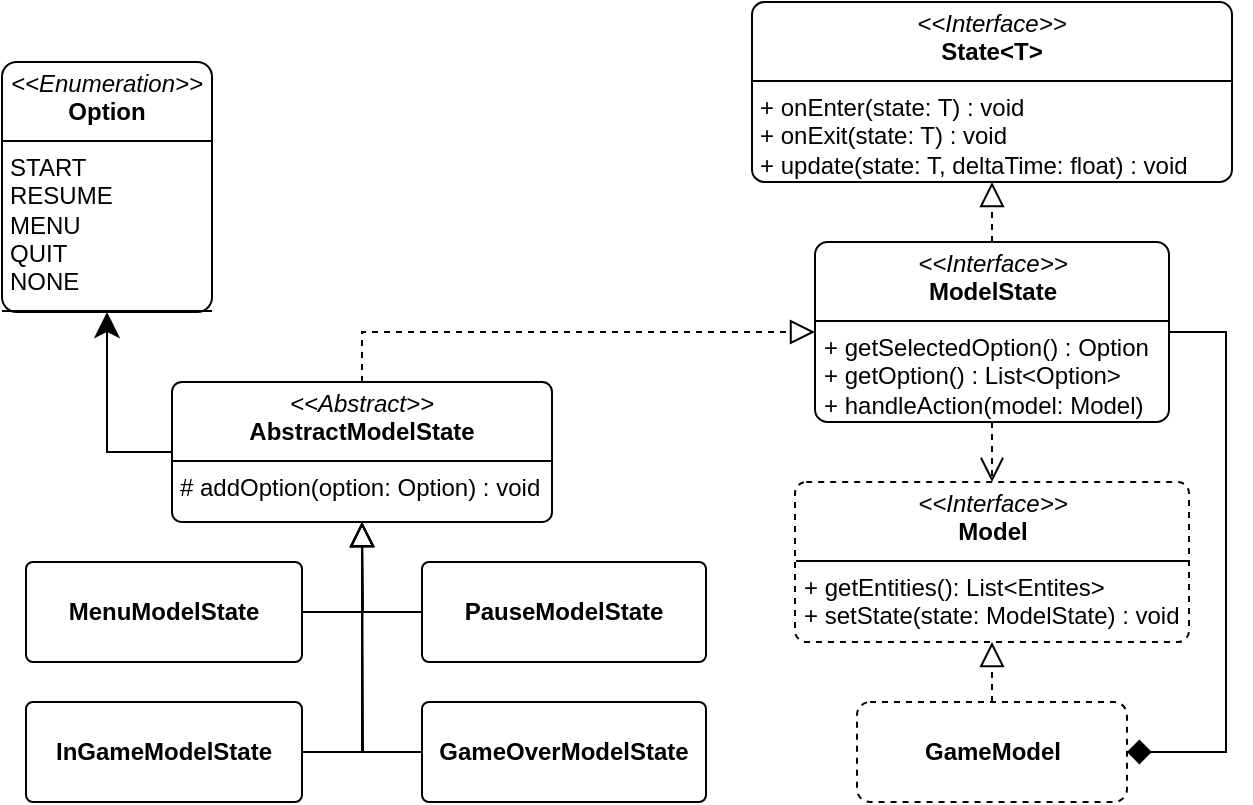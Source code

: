 <mxfile version="27.2.0">
  <diagram name="Page-1" id="MUpO-80bZ4cRYe_vbzj_">
    <mxGraphModel dx="1425" dy="841" grid="1" gridSize="10" guides="1" tooltips="1" connect="1" arrows="1" fold="1" page="1" pageScale="1" pageWidth="850" pageHeight="1100" math="0" shadow="0">
      <root>
        <mxCell id="0" />
        <mxCell id="1" parent="0" />
        <mxCell id="PMgbwwrYKCj1JpObVLI5-1" value="&lt;p style=&quot;margin:0px;margin-top:4px;text-align:center;&quot;&gt;&lt;i&gt;&amp;lt;&amp;lt;Interface&amp;gt;&amp;gt;&lt;/i&gt;&lt;br&gt;&lt;b&gt;State&amp;lt;T&amp;gt;&lt;/b&gt;&lt;/p&gt;&lt;hr size=&quot;1&quot; style=&quot;border-style:solid;&quot;&gt;&lt;p style=&quot;margin:0px;margin-left:4px;&quot;&gt;+ onEnter(state: T) : void&lt;/p&gt;&lt;p style=&quot;margin:0px;margin-left:4px;&quot;&gt;+ onExit(state: T) : void&lt;/p&gt;&lt;p style=&quot;margin:0px;margin-left:4px;&quot;&gt;+ update(state: T, deltaTime: float) : void&lt;/p&gt;" style="verticalAlign=top;align=left;overflow=fill;html=1;whiteSpace=wrap;rounded=1;arcSize=7;" vertex="1" parent="1">
          <mxGeometry x="493" y="350" width="240" height="90" as="geometry" />
        </mxCell>
        <mxCell id="PMgbwwrYKCj1JpObVLI5-3" style="edgeStyle=orthogonalEdgeStyle;rounded=0;orthogonalLoop=1;jettySize=auto;html=1;exitX=0.5;exitY=0;exitDx=0;exitDy=0;entryX=0.5;entryY=1;entryDx=0;entryDy=0;endArrow=block;endFill=0;endSize=10;dashed=1;" edge="1" parent="1" source="PMgbwwrYKCj1JpObVLI5-2" target="PMgbwwrYKCj1JpObVLI5-1">
          <mxGeometry relative="1" as="geometry" />
        </mxCell>
        <mxCell id="PMgbwwrYKCj1JpObVLI5-6" style="edgeStyle=orthogonalEdgeStyle;rounded=0;orthogonalLoop=1;jettySize=auto;html=1;exitX=0.5;exitY=1;exitDx=0;exitDy=0;endSize=10;endArrow=open;endFill=0;dashed=1;" edge="1" parent="1" source="PMgbwwrYKCj1JpObVLI5-2">
          <mxGeometry relative="1" as="geometry">
            <mxPoint x="613" y="590" as="targetPoint" />
          </mxGeometry>
        </mxCell>
        <mxCell id="PMgbwwrYKCj1JpObVLI5-28" style="edgeStyle=orthogonalEdgeStyle;rounded=0;orthogonalLoop=1;jettySize=auto;html=1;exitX=1;exitY=0.5;exitDx=0;exitDy=0;entryX=1;entryY=0.5;entryDx=0;entryDy=0;endSize=10;endArrow=diamond;endFill=1;" edge="1" parent="1" source="PMgbwwrYKCj1JpObVLI5-2" target="PMgbwwrYKCj1JpObVLI5-7">
          <mxGeometry relative="1" as="geometry">
            <Array as="points">
              <mxPoint x="730" y="515" />
              <mxPoint x="730" y="725" />
            </Array>
          </mxGeometry>
        </mxCell>
        <mxCell id="PMgbwwrYKCj1JpObVLI5-2" value="&lt;p style=&quot;margin:0px;margin-top:4px;text-align:center;&quot;&gt;&lt;i&gt;&amp;lt;&amp;lt;Interface&amp;gt;&amp;gt;&lt;/i&gt;&lt;br&gt;&lt;b&gt;ModelState&lt;/b&gt;&lt;/p&gt;&lt;hr size=&quot;1&quot; style=&quot;border-style:solid;&quot;&gt;&lt;p style=&quot;margin:0px;margin-left:4px;&quot;&gt;+ getSelectedOption() : Option&lt;/p&gt;&lt;p style=&quot;margin:0px;margin-left:4px;&quot;&gt;+ getOption() : List&amp;lt;Option&amp;gt;&lt;/p&gt;&lt;p style=&quot;margin:0px;margin-left:4px;&quot;&gt;+ handleAction(model: Model)&lt;/p&gt;" style="verticalAlign=top;align=left;overflow=fill;html=1;whiteSpace=wrap;rounded=1;arcSize=7;" vertex="1" parent="1">
          <mxGeometry x="524.5" y="470" width="177" height="90" as="geometry" />
        </mxCell>
        <mxCell id="PMgbwwrYKCj1JpObVLI5-4" value="&lt;p style=&quot;margin:0px;margin-top:4px;text-align:center;&quot;&gt;&lt;i&gt;&amp;lt;&amp;lt;Interface&amp;gt;&amp;gt;&lt;/i&gt;&lt;br&gt;&lt;b&gt;Model&lt;/b&gt;&lt;/p&gt;&lt;hr size=&quot;1&quot; style=&quot;border-style:solid;&quot;&gt;&lt;p style=&quot;margin:0px;margin-left:4px;&quot;&gt;+ getEntities(): List&amp;lt;Entites&amp;gt;&lt;br&gt;&lt;/p&gt;&lt;p style=&quot;margin:0px;margin-left:4px;&quot;&gt;+ setState(state: ModelState) : void&lt;/p&gt;" style="verticalAlign=top;align=left;overflow=fill;html=1;whiteSpace=wrap;rounded=1;arcSize=7;dashed=1;" vertex="1" parent="1">
          <mxGeometry x="514.5" y="590" width="197" height="80" as="geometry" />
        </mxCell>
        <mxCell id="PMgbwwrYKCj1JpObVLI5-8" style="edgeStyle=orthogonalEdgeStyle;rounded=0;orthogonalLoop=1;jettySize=auto;html=1;exitX=0.5;exitY=0;exitDx=0;exitDy=0;entryX=0.5;entryY=1;entryDx=0;entryDy=0;endArrow=block;endFill=0;endSize=10;dashed=1;" edge="1" parent="1" source="PMgbwwrYKCj1JpObVLI5-7" target="PMgbwwrYKCj1JpObVLI5-4">
          <mxGeometry relative="1" as="geometry" />
        </mxCell>
        <mxCell id="PMgbwwrYKCj1JpObVLI5-7" value="&lt;p style=&quot;margin:0px;margin-top:4px;text-align:center;&quot;&gt;&lt;br&gt;&lt;b&gt;GameModel&lt;/b&gt;&lt;/p&gt;&lt;p style=&quot;margin:0px;margin-top:4px;text-align:center;&quot;&gt;&lt;b&gt;&lt;br&gt;&lt;/b&gt;&lt;/p&gt;" style="verticalAlign=top;align=left;overflow=fill;html=1;whiteSpace=wrap;rounded=1;arcSize=13;dashed=1;" vertex="1" parent="1">
          <mxGeometry x="545.5" y="700" width="135" height="50" as="geometry" />
        </mxCell>
        <mxCell id="PMgbwwrYKCj1JpObVLI5-11" style="edgeStyle=orthogonalEdgeStyle;rounded=0;orthogonalLoop=1;jettySize=auto;html=1;exitX=0.5;exitY=0;exitDx=0;exitDy=0;entryX=0;entryY=0.5;entryDx=0;entryDy=0;endSize=10;endArrow=block;endFill=0;dashed=1;" edge="1" parent="1" source="PMgbwwrYKCj1JpObVLI5-10" target="PMgbwwrYKCj1JpObVLI5-2">
          <mxGeometry relative="1" as="geometry" />
        </mxCell>
        <mxCell id="PMgbwwrYKCj1JpObVLI5-31" style="edgeStyle=orthogonalEdgeStyle;rounded=0;orthogonalLoop=1;jettySize=auto;html=1;exitX=0;exitY=0.5;exitDx=0;exitDy=0;entryX=0.5;entryY=1;entryDx=0;entryDy=0;endArrow=classic;endFill=1;endSize=10;" edge="1" parent="1" source="PMgbwwrYKCj1JpObVLI5-10" target="PMgbwwrYKCj1JpObVLI5-29">
          <mxGeometry relative="1" as="geometry" />
        </mxCell>
        <mxCell id="PMgbwwrYKCj1JpObVLI5-10" value="&lt;p style=&quot;margin:0px;margin-top:4px;text-align:center;&quot;&gt;&lt;i&gt;&amp;lt;&amp;lt;Abstract&amp;gt;&amp;gt;&lt;/i&gt;&lt;br&gt;&lt;b&gt;AbstractModelState&lt;/b&gt;&lt;/p&gt;&lt;hr size=&quot;1&quot; style=&quot;border-style:solid;&quot;&gt;&lt;p style=&quot;margin:0px;margin-left:4px;&quot;&gt;# addOption(option: Option) : void&lt;/p&gt;" style="verticalAlign=top;align=left;overflow=fill;html=1;whiteSpace=wrap;rounded=1;arcSize=7;" vertex="1" parent="1">
          <mxGeometry x="203" y="540" width="190" height="70" as="geometry" />
        </mxCell>
        <mxCell id="PMgbwwrYKCj1JpObVLI5-24" style="edgeStyle=orthogonalEdgeStyle;rounded=0;orthogonalLoop=1;jettySize=auto;html=1;exitX=1;exitY=0.5;exitDx=0;exitDy=0;entryX=0.5;entryY=1;entryDx=0;entryDy=0;endSize=10;endArrow=block;endFill=0;" edge="1" parent="1" source="PMgbwwrYKCj1JpObVLI5-12" target="PMgbwwrYKCj1JpObVLI5-10">
          <mxGeometry relative="1" as="geometry" />
        </mxCell>
        <mxCell id="PMgbwwrYKCj1JpObVLI5-12" value="&lt;p style=&quot;margin:0px;margin-top:4px;text-align:center;&quot;&gt;&lt;br&gt;&lt;b&gt;MenuModelState&lt;/b&gt;&lt;/p&gt;" style="verticalAlign=top;align=left;overflow=fill;html=1;whiteSpace=wrap;rounded=1;arcSize=7;" vertex="1" parent="1">
          <mxGeometry x="130" y="630" width="138" height="50" as="geometry" />
        </mxCell>
        <mxCell id="PMgbwwrYKCj1JpObVLI5-26" style="edgeStyle=orthogonalEdgeStyle;rounded=0;orthogonalLoop=1;jettySize=auto;html=1;exitX=1;exitY=0.5;exitDx=0;exitDy=0;entryX=0.5;entryY=1;entryDx=0;entryDy=0;endSize=10;endArrow=block;endFill=0;" edge="1" parent="1" source="PMgbwwrYKCj1JpObVLI5-13" target="PMgbwwrYKCj1JpObVLI5-10">
          <mxGeometry relative="1" as="geometry" />
        </mxCell>
        <mxCell id="PMgbwwrYKCj1JpObVLI5-13" value="&lt;p style=&quot;margin:0px;margin-top:4px;text-align:center;&quot;&gt;&lt;br&gt;&lt;b&gt;InGameModelState&lt;/b&gt;&lt;/p&gt;" style="verticalAlign=top;align=left;overflow=fill;html=1;whiteSpace=wrap;rounded=1;arcSize=7;" vertex="1" parent="1">
          <mxGeometry x="130" y="700" width="138" height="50" as="geometry" />
        </mxCell>
        <mxCell id="PMgbwwrYKCj1JpObVLI5-25" style="edgeStyle=orthogonalEdgeStyle;rounded=0;orthogonalLoop=1;jettySize=auto;html=1;exitX=0;exitY=0.5;exitDx=0;exitDy=0;endSize=10;endArrow=block;endFill=0;" edge="1" parent="1" source="PMgbwwrYKCj1JpObVLI5-14">
          <mxGeometry relative="1" as="geometry">
            <mxPoint x="298" y="610" as="targetPoint" />
          </mxGeometry>
        </mxCell>
        <mxCell id="PMgbwwrYKCj1JpObVLI5-14" value="&lt;p style=&quot;margin:0px;margin-top:4px;text-align:center;&quot;&gt;&lt;br&gt;&lt;b&gt;PauseModelState&lt;/b&gt;&lt;/p&gt;" style="verticalAlign=top;align=left;overflow=fill;html=1;whiteSpace=wrap;rounded=1;arcSize=7;" vertex="1" parent="1">
          <mxGeometry x="328" y="630" width="142" height="50" as="geometry" />
        </mxCell>
        <mxCell id="PMgbwwrYKCj1JpObVLI5-27" style="edgeStyle=orthogonalEdgeStyle;rounded=0;orthogonalLoop=1;jettySize=auto;html=1;exitX=0;exitY=0.5;exitDx=0;exitDy=0;endSize=10;endArrow=block;endFill=0;" edge="1" parent="1" source="PMgbwwrYKCj1JpObVLI5-15">
          <mxGeometry relative="1" as="geometry">
            <mxPoint x="298" y="610" as="targetPoint" />
          </mxGeometry>
        </mxCell>
        <mxCell id="PMgbwwrYKCj1JpObVLI5-15" value="&lt;p style=&quot;margin:0px;margin-top:4px;text-align:center;&quot;&gt;&lt;br&gt;&lt;b&gt;GameOverModelState&lt;/b&gt;&lt;/p&gt;" style="verticalAlign=top;align=left;overflow=fill;html=1;whiteSpace=wrap;rounded=1;arcSize=7;" vertex="1" parent="1">
          <mxGeometry x="328" y="700" width="142" height="50" as="geometry" />
        </mxCell>
        <mxCell id="PMgbwwrYKCj1JpObVLI5-29" value="&lt;p style=&quot;margin:0px;margin-top:4px;text-align:center;&quot;&gt;&lt;i&gt;&amp;lt;&amp;lt;Enumeration&amp;gt;&amp;gt;&lt;/i&gt;&lt;br&gt;&lt;b&gt;Option&lt;/b&gt;&lt;/p&gt;&lt;hr size=&quot;1&quot; style=&quot;border-style:solid;&quot;&gt;&lt;p style=&quot;margin:0px;margin-left:4px;&quot;&gt;START&lt;/p&gt;&lt;p style=&quot;margin:0px;margin-left:4px;&quot;&gt;RESUME&lt;/p&gt;&lt;p style=&quot;margin:0px;margin-left:4px;&quot;&gt;MENU&lt;/p&gt;&lt;p style=&quot;margin:0px;margin-left:4px;&quot;&gt;QUIT&lt;/p&gt;&lt;p style=&quot;margin:0px;margin-left:4px;&quot;&gt;NONE&lt;/p&gt;&lt;hr size=&quot;1&quot; style=&quot;border-style:solid;&quot;&gt;&lt;p style=&quot;margin:0px;margin-left:4px;&quot;&gt;&lt;br&gt;&lt;/p&gt;" style="verticalAlign=top;align=left;overflow=fill;html=1;whiteSpace=wrap;rounded=1;arcSize=7;" vertex="1" parent="1">
          <mxGeometry x="118" y="380" width="105" height="125" as="geometry" />
        </mxCell>
      </root>
    </mxGraphModel>
  </diagram>
</mxfile>
